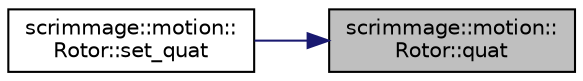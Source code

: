 digraph "scrimmage::motion::Rotor::quat"
{
 // LATEX_PDF_SIZE
  edge [fontname="Helvetica",fontsize="10",labelfontname="Helvetica",labelfontsize="10"];
  node [fontname="Helvetica",fontsize="10",shape=record];
  rankdir="RL";
  Node1 [label="scrimmage::motion::\lRotor::quat",height=0.2,width=0.4,color="black", fillcolor="grey75", style="filled", fontcolor="black",tooltip=" "];
  Node1 -> Node2 [dir="back",color="midnightblue",fontsize="10",style="solid",fontname="Helvetica"];
  Node2 [label="scrimmage::motion::\lRotor::set_quat",height=0.2,width=0.4,color="black", fillcolor="white", style="filled",URL="$classscrimmage_1_1motion_1_1Rotor.html#af94568b9d7217e3afa7883fef39f5694",tooltip=" "];
}
